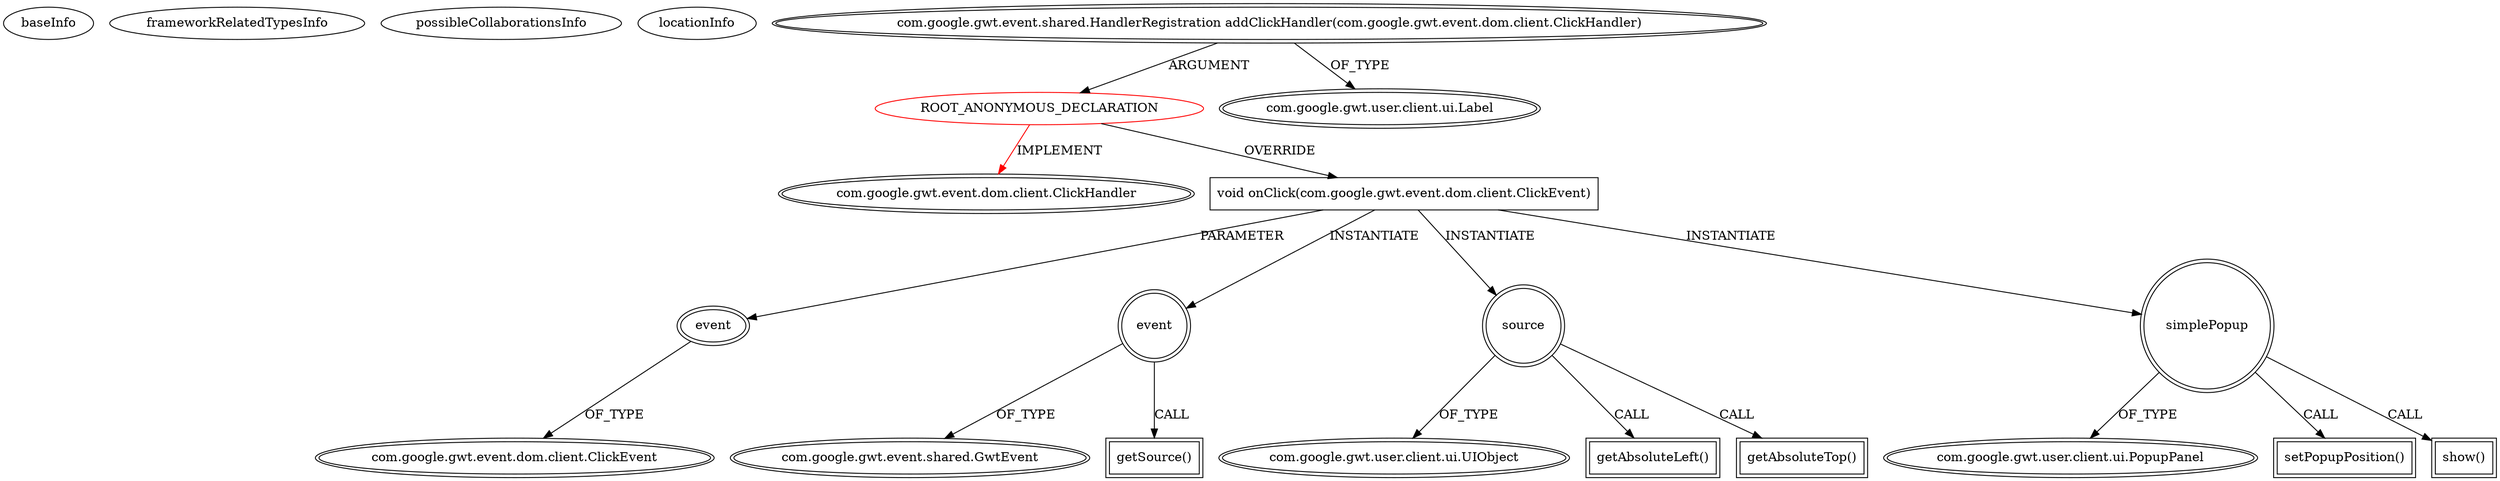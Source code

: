 digraph {
baseInfo[graphId=1153,category="extension_graph",isAnonymous=true,possibleRelation=false]
frameworkRelatedTypesInfo[0="com.google.gwt.event.dom.client.ClickHandler"]
possibleCollaborationsInfo[]
locationInfo[projectName="daonb-obudget",filePath="/daonb-obudget/obudget-master/src/client/src/org/obudget/client/TimeLineCharter.java",contextSignature="void TimeLineCharter(client.src.org.obudget.client.Application,boolean,java.lang.Integer,java.lang.Integer)",graphId="1153"]
0[label="ROOT_ANONYMOUS_DECLARATION",vertexType="ROOT_ANONYMOUS_DECLARATION",isFrameworkType=false,color=red]
1[label="com.google.gwt.event.dom.client.ClickHandler",vertexType="FRAMEWORK_INTERFACE_TYPE",isFrameworkType=true,peripheries=2]
2[label="com.google.gwt.event.shared.HandlerRegistration addClickHandler(com.google.gwt.event.dom.client.ClickHandler)",vertexType="OUTSIDE_CALL",isFrameworkType=true,peripheries=2]
3[label="com.google.gwt.user.client.ui.Label",vertexType="FRAMEWORK_CLASS_TYPE",isFrameworkType=true,peripheries=2]
4[label="void onClick(com.google.gwt.event.dom.client.ClickEvent)",vertexType="OVERRIDING_METHOD_DECLARATION",isFrameworkType=false,shape=box]
5[label="event",vertexType="PARAMETER_DECLARATION",isFrameworkType=true,peripheries=2]
6[label="com.google.gwt.event.dom.client.ClickEvent",vertexType="FRAMEWORK_CLASS_TYPE",isFrameworkType=true,peripheries=2]
7[label="event",vertexType="VARIABLE_EXPRESION",isFrameworkType=true,peripheries=2,shape=circle]
9[label="com.google.gwt.event.shared.GwtEvent",vertexType="FRAMEWORK_CLASS_TYPE",isFrameworkType=true,peripheries=2]
8[label="getSource()",vertexType="INSIDE_CALL",isFrameworkType=true,peripheries=2,shape=box]
10[label="source",vertexType="VARIABLE_EXPRESION",isFrameworkType=true,peripheries=2,shape=circle]
12[label="com.google.gwt.user.client.ui.UIObject",vertexType="FRAMEWORK_CLASS_TYPE",isFrameworkType=true,peripheries=2]
11[label="getAbsoluteLeft()",vertexType="INSIDE_CALL",isFrameworkType=true,peripheries=2,shape=box]
14[label="getAbsoluteTop()",vertexType="INSIDE_CALL",isFrameworkType=true,peripheries=2,shape=box]
15[label="simplePopup",vertexType="VARIABLE_EXPRESION",isFrameworkType=true,peripheries=2,shape=circle]
17[label="com.google.gwt.user.client.ui.PopupPanel",vertexType="FRAMEWORK_CLASS_TYPE",isFrameworkType=true,peripheries=2]
16[label="setPopupPosition()",vertexType="INSIDE_CALL",isFrameworkType=true,peripheries=2,shape=box]
19[label="show()",vertexType="INSIDE_CALL",isFrameworkType=true,peripheries=2,shape=box]
0->1[label="IMPLEMENT",color=red]
2->0[label="ARGUMENT"]
2->3[label="OF_TYPE"]
0->4[label="OVERRIDE"]
5->6[label="OF_TYPE"]
4->5[label="PARAMETER"]
4->7[label="INSTANTIATE"]
7->9[label="OF_TYPE"]
7->8[label="CALL"]
4->10[label="INSTANTIATE"]
10->12[label="OF_TYPE"]
10->11[label="CALL"]
10->14[label="CALL"]
4->15[label="INSTANTIATE"]
15->17[label="OF_TYPE"]
15->16[label="CALL"]
15->19[label="CALL"]
}
